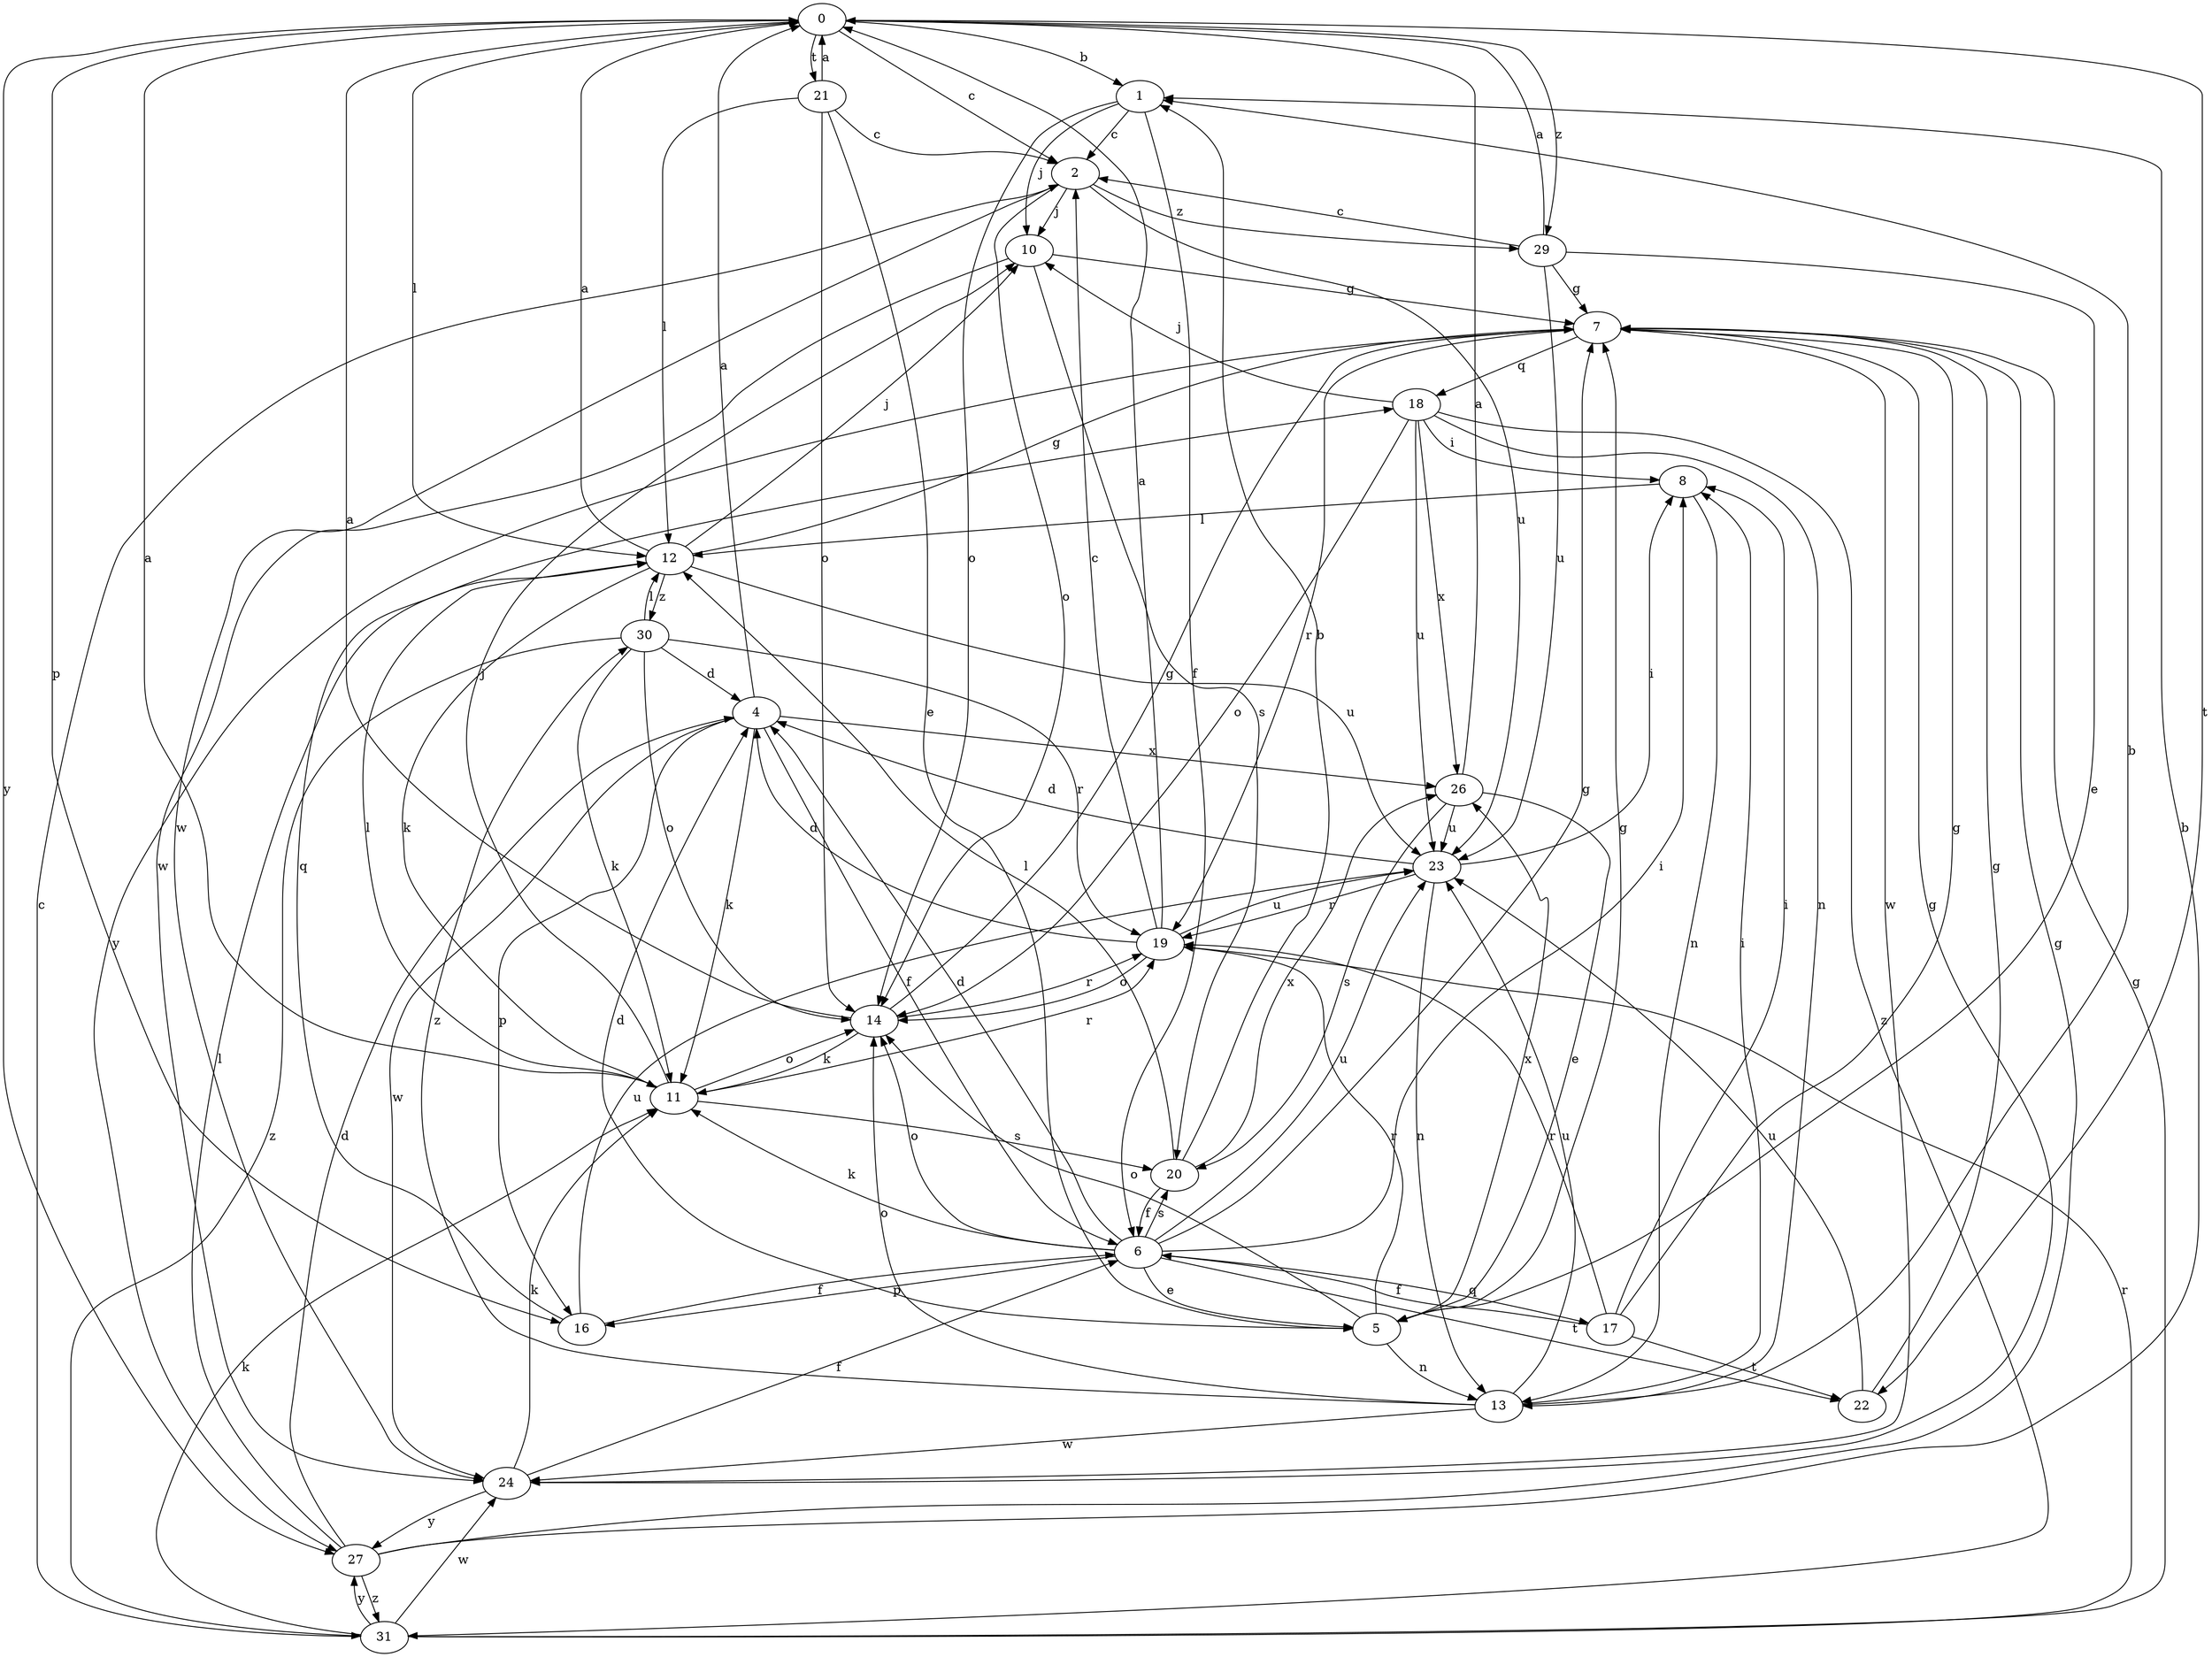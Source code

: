 strict digraph  {
0;
1;
2;
4;
5;
6;
7;
8;
10;
11;
12;
13;
14;
16;
17;
18;
19;
20;
21;
22;
23;
24;
26;
27;
29;
30;
31;
0 -> 1  [label=b];
0 -> 2  [label=c];
0 -> 12  [label=l];
0 -> 16  [label=p];
0 -> 21  [label=t];
0 -> 22  [label=t];
0 -> 27  [label=y];
0 -> 29  [label=z];
1 -> 2  [label=c];
1 -> 6  [label=f];
1 -> 10  [label=j];
1 -> 14  [label=o];
2 -> 10  [label=j];
2 -> 14  [label=o];
2 -> 23  [label=u];
2 -> 24  [label=w];
2 -> 29  [label=z];
4 -> 0  [label=a];
4 -> 6  [label=f];
4 -> 11  [label=k];
4 -> 16  [label=p];
4 -> 24  [label=w];
4 -> 26  [label=x];
5 -> 4  [label=d];
5 -> 7  [label=g];
5 -> 13  [label=n];
5 -> 14  [label=o];
5 -> 19  [label=r];
5 -> 26  [label=x];
6 -> 4  [label=d];
6 -> 5  [label=e];
6 -> 7  [label=g];
6 -> 8  [label=i];
6 -> 11  [label=k];
6 -> 14  [label=o];
6 -> 16  [label=p];
6 -> 17  [label=q];
6 -> 20  [label=s];
6 -> 22  [label=t];
6 -> 23  [label=u];
7 -> 18  [label=q];
7 -> 19  [label=r];
7 -> 24  [label=w];
7 -> 27  [label=y];
8 -> 12  [label=l];
8 -> 13  [label=n];
10 -> 7  [label=g];
10 -> 20  [label=s];
10 -> 24  [label=w];
11 -> 0  [label=a];
11 -> 10  [label=j];
11 -> 12  [label=l];
11 -> 14  [label=o];
11 -> 19  [label=r];
11 -> 20  [label=s];
12 -> 0  [label=a];
12 -> 7  [label=g];
12 -> 10  [label=j];
12 -> 11  [label=k];
12 -> 23  [label=u];
12 -> 30  [label=z];
13 -> 1  [label=b];
13 -> 8  [label=i];
13 -> 14  [label=o];
13 -> 23  [label=u];
13 -> 24  [label=w];
13 -> 30  [label=z];
14 -> 0  [label=a];
14 -> 7  [label=g];
14 -> 11  [label=k];
14 -> 19  [label=r];
16 -> 6  [label=f];
16 -> 18  [label=q];
16 -> 23  [label=u];
17 -> 6  [label=f];
17 -> 7  [label=g];
17 -> 8  [label=i];
17 -> 19  [label=r];
17 -> 22  [label=t];
18 -> 8  [label=i];
18 -> 10  [label=j];
18 -> 13  [label=n];
18 -> 14  [label=o];
18 -> 23  [label=u];
18 -> 26  [label=x];
18 -> 31  [label=z];
19 -> 0  [label=a];
19 -> 2  [label=c];
19 -> 4  [label=d];
19 -> 14  [label=o];
19 -> 23  [label=u];
20 -> 1  [label=b];
20 -> 6  [label=f];
20 -> 12  [label=l];
20 -> 26  [label=x];
21 -> 0  [label=a];
21 -> 2  [label=c];
21 -> 5  [label=e];
21 -> 12  [label=l];
21 -> 14  [label=o];
22 -> 7  [label=g];
22 -> 23  [label=u];
23 -> 4  [label=d];
23 -> 8  [label=i];
23 -> 13  [label=n];
23 -> 19  [label=r];
24 -> 6  [label=f];
24 -> 7  [label=g];
24 -> 11  [label=k];
24 -> 27  [label=y];
26 -> 0  [label=a];
26 -> 5  [label=e];
26 -> 20  [label=s];
26 -> 23  [label=u];
27 -> 1  [label=b];
27 -> 4  [label=d];
27 -> 7  [label=g];
27 -> 12  [label=l];
27 -> 31  [label=z];
29 -> 0  [label=a];
29 -> 2  [label=c];
29 -> 5  [label=e];
29 -> 7  [label=g];
29 -> 23  [label=u];
30 -> 4  [label=d];
30 -> 11  [label=k];
30 -> 12  [label=l];
30 -> 14  [label=o];
30 -> 19  [label=r];
30 -> 31  [label=z];
31 -> 2  [label=c];
31 -> 7  [label=g];
31 -> 11  [label=k];
31 -> 19  [label=r];
31 -> 24  [label=w];
31 -> 27  [label=y];
}
